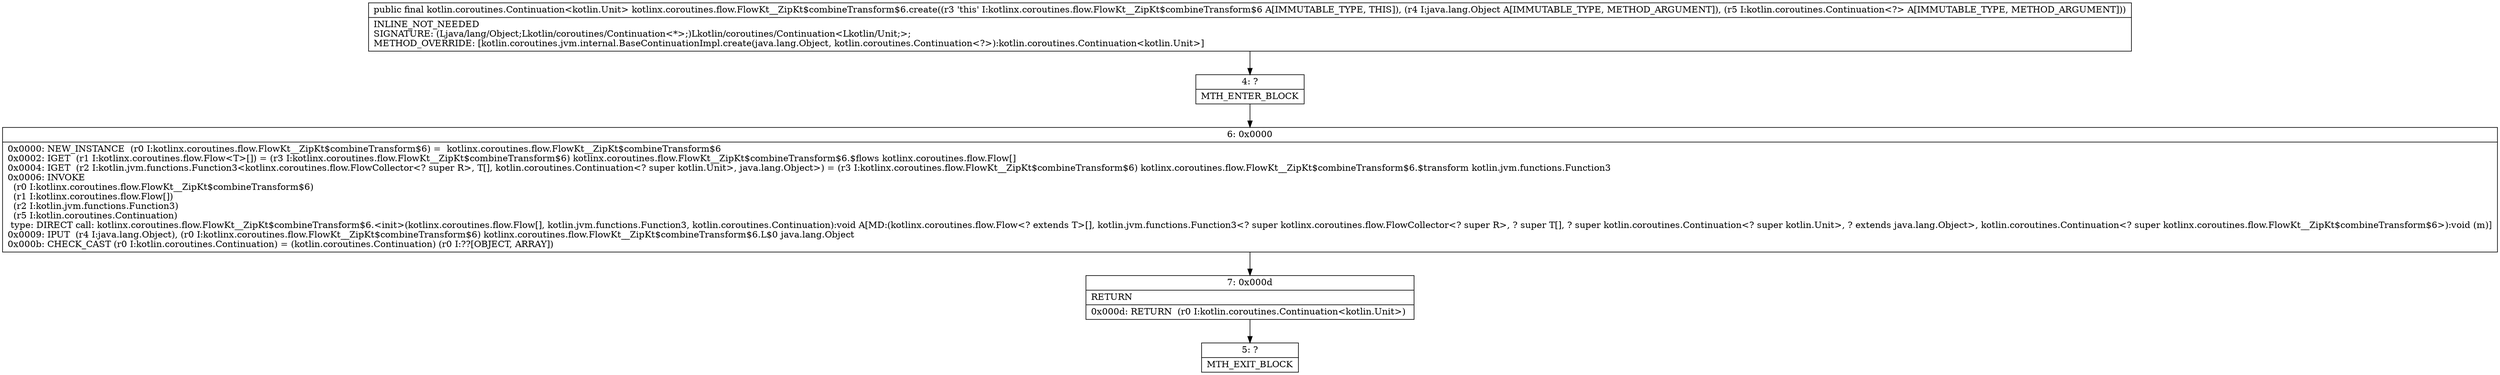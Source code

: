 digraph "CFG forkotlinx.coroutines.flow.FlowKt__ZipKt$combineTransform$6.create(Ljava\/lang\/Object;Lkotlin\/coroutines\/Continuation;)Lkotlin\/coroutines\/Continuation;" {
Node_4 [shape=record,label="{4\:\ ?|MTH_ENTER_BLOCK\l}"];
Node_6 [shape=record,label="{6\:\ 0x0000|0x0000: NEW_INSTANCE  (r0 I:kotlinx.coroutines.flow.FlowKt__ZipKt$combineTransform$6) =  kotlinx.coroutines.flow.FlowKt__ZipKt$combineTransform$6 \l0x0002: IGET  (r1 I:kotlinx.coroutines.flow.Flow\<T\>[]) = (r3 I:kotlinx.coroutines.flow.FlowKt__ZipKt$combineTransform$6) kotlinx.coroutines.flow.FlowKt__ZipKt$combineTransform$6.$flows kotlinx.coroutines.flow.Flow[] \l0x0004: IGET  (r2 I:kotlin.jvm.functions.Function3\<kotlinx.coroutines.flow.FlowCollector\<? super R\>, T[], kotlin.coroutines.Continuation\<? super kotlin.Unit\>, java.lang.Object\>) = (r3 I:kotlinx.coroutines.flow.FlowKt__ZipKt$combineTransform$6) kotlinx.coroutines.flow.FlowKt__ZipKt$combineTransform$6.$transform kotlin.jvm.functions.Function3 \l0x0006: INVOKE  \l  (r0 I:kotlinx.coroutines.flow.FlowKt__ZipKt$combineTransform$6)\l  (r1 I:kotlinx.coroutines.flow.Flow[])\l  (r2 I:kotlin.jvm.functions.Function3)\l  (r5 I:kotlin.coroutines.Continuation)\l type: DIRECT call: kotlinx.coroutines.flow.FlowKt__ZipKt$combineTransform$6.\<init\>(kotlinx.coroutines.flow.Flow[], kotlin.jvm.functions.Function3, kotlin.coroutines.Continuation):void A[MD:(kotlinx.coroutines.flow.Flow\<? extends T\>[], kotlin.jvm.functions.Function3\<? super kotlinx.coroutines.flow.FlowCollector\<? super R\>, ? super T[], ? super kotlin.coroutines.Continuation\<? super kotlin.Unit\>, ? extends java.lang.Object\>, kotlin.coroutines.Continuation\<? super kotlinx.coroutines.flow.FlowKt__ZipKt$combineTransform$6\>):void (m)]\l0x0009: IPUT  (r4 I:java.lang.Object), (r0 I:kotlinx.coroutines.flow.FlowKt__ZipKt$combineTransform$6) kotlinx.coroutines.flow.FlowKt__ZipKt$combineTransform$6.L$0 java.lang.Object \l0x000b: CHECK_CAST (r0 I:kotlin.coroutines.Continuation) = (kotlin.coroutines.Continuation) (r0 I:??[OBJECT, ARRAY]) \l}"];
Node_7 [shape=record,label="{7\:\ 0x000d|RETURN\l|0x000d: RETURN  (r0 I:kotlin.coroutines.Continuation\<kotlin.Unit\>) \l}"];
Node_5 [shape=record,label="{5\:\ ?|MTH_EXIT_BLOCK\l}"];
MethodNode[shape=record,label="{public final kotlin.coroutines.Continuation\<kotlin.Unit\> kotlinx.coroutines.flow.FlowKt__ZipKt$combineTransform$6.create((r3 'this' I:kotlinx.coroutines.flow.FlowKt__ZipKt$combineTransform$6 A[IMMUTABLE_TYPE, THIS]), (r4 I:java.lang.Object A[IMMUTABLE_TYPE, METHOD_ARGUMENT]), (r5 I:kotlin.coroutines.Continuation\<?\> A[IMMUTABLE_TYPE, METHOD_ARGUMENT]))  | INLINE_NOT_NEEDED\lSIGNATURE: (Ljava\/lang\/Object;Lkotlin\/coroutines\/Continuation\<*\>;)Lkotlin\/coroutines\/Continuation\<Lkotlin\/Unit;\>;\lMETHOD_OVERRIDE: [kotlin.coroutines.jvm.internal.BaseContinuationImpl.create(java.lang.Object, kotlin.coroutines.Continuation\<?\>):kotlin.coroutines.Continuation\<kotlin.Unit\>]\l}"];
MethodNode -> Node_4;Node_4 -> Node_6;
Node_6 -> Node_7;
Node_7 -> Node_5;
}


